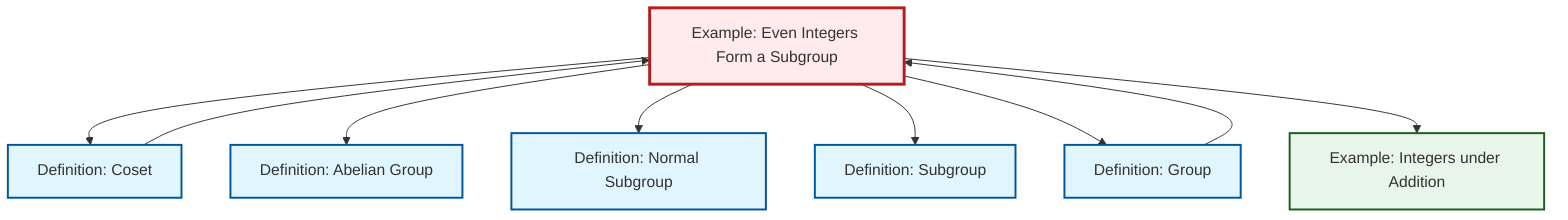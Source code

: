 graph TD
    classDef definition fill:#e1f5fe,stroke:#01579b,stroke-width:2px
    classDef theorem fill:#f3e5f5,stroke:#4a148c,stroke-width:2px
    classDef axiom fill:#fff3e0,stroke:#e65100,stroke-width:2px
    classDef example fill:#e8f5e9,stroke:#1b5e20,stroke-width:2px
    classDef current fill:#ffebee,stroke:#b71c1c,stroke-width:3px
    ex-even-integers-subgroup["Example: Even Integers Form a Subgroup"]:::example
    ex-integers-addition["Example: Integers under Addition"]:::example
    def-coset["Definition: Coset"]:::definition
    def-normal-subgroup["Definition: Normal Subgroup"]:::definition
    def-abelian-group["Definition: Abelian Group"]:::definition
    def-subgroup["Definition: Subgroup"]:::definition
    def-group["Definition: Group"]:::definition
    def-coset --> ex-even-integers-subgroup
    def-group --> ex-even-integers-subgroup
    ex-even-integers-subgroup --> def-coset
    ex-even-integers-subgroup --> def-abelian-group
    ex-even-integers-subgroup --> def-normal-subgroup
    ex-even-integers-subgroup --> def-subgroup
    ex-even-integers-subgroup --> def-group
    ex-even-integers-subgroup --> ex-integers-addition
    class ex-even-integers-subgroup current